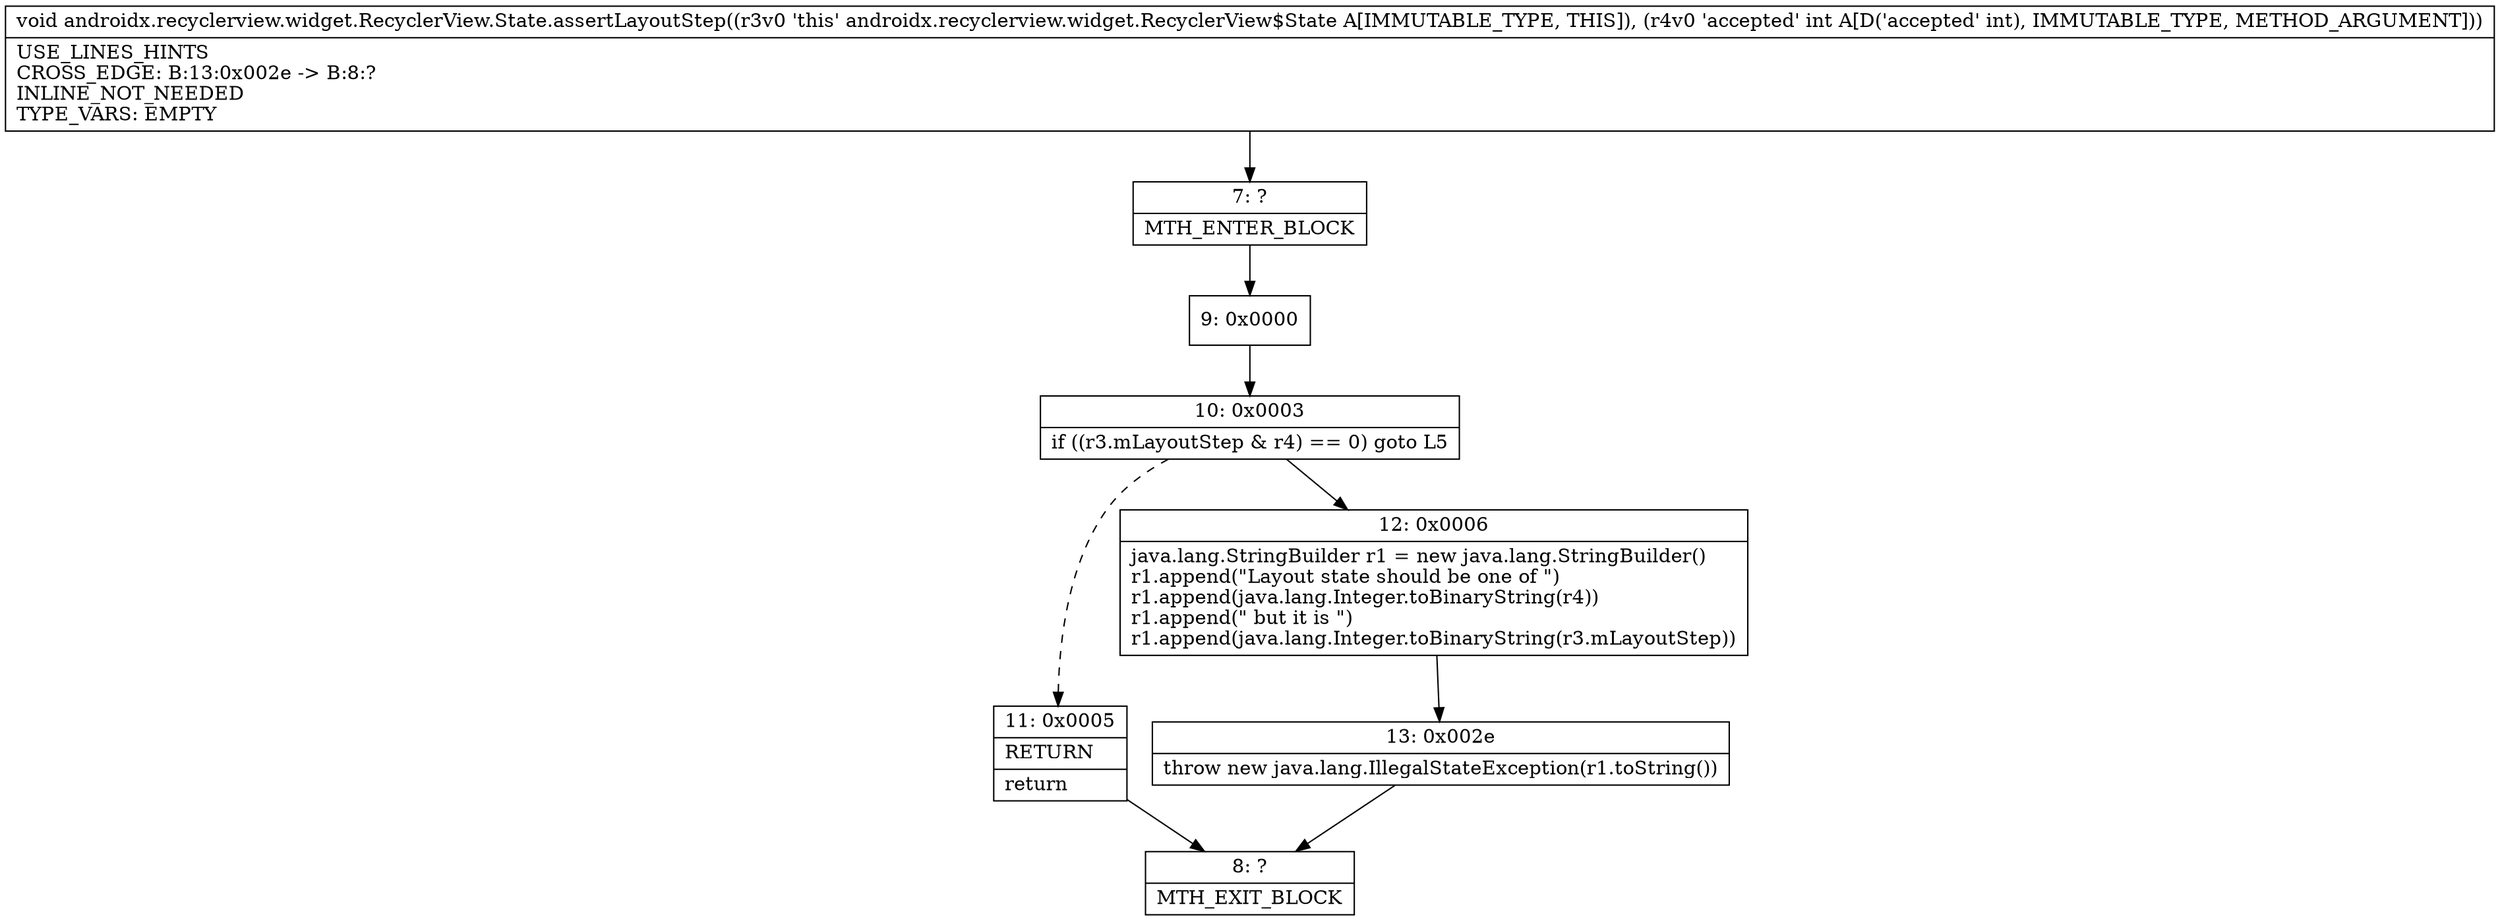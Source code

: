 digraph "CFG forandroidx.recyclerview.widget.RecyclerView.State.assertLayoutStep(I)V" {
Node_7 [shape=record,label="{7\:\ ?|MTH_ENTER_BLOCK\l}"];
Node_9 [shape=record,label="{9\:\ 0x0000}"];
Node_10 [shape=record,label="{10\:\ 0x0003|if ((r3.mLayoutStep & r4) == 0) goto L5\l}"];
Node_11 [shape=record,label="{11\:\ 0x0005|RETURN\l|return\l}"];
Node_8 [shape=record,label="{8\:\ ?|MTH_EXIT_BLOCK\l}"];
Node_12 [shape=record,label="{12\:\ 0x0006|java.lang.StringBuilder r1 = new java.lang.StringBuilder()\lr1.append(\"Layout state should be one of \")\lr1.append(java.lang.Integer.toBinaryString(r4))\lr1.append(\" but it is \")\lr1.append(java.lang.Integer.toBinaryString(r3.mLayoutStep))\l}"];
Node_13 [shape=record,label="{13\:\ 0x002e|throw new java.lang.IllegalStateException(r1.toString())\l}"];
MethodNode[shape=record,label="{void androidx.recyclerview.widget.RecyclerView.State.assertLayoutStep((r3v0 'this' androidx.recyclerview.widget.RecyclerView$State A[IMMUTABLE_TYPE, THIS]), (r4v0 'accepted' int A[D('accepted' int), IMMUTABLE_TYPE, METHOD_ARGUMENT]))  | USE_LINES_HINTS\lCROSS_EDGE: B:13:0x002e \-\> B:8:?\lINLINE_NOT_NEEDED\lTYPE_VARS: EMPTY\l}"];
MethodNode -> Node_7;Node_7 -> Node_9;
Node_9 -> Node_10;
Node_10 -> Node_11[style=dashed];
Node_10 -> Node_12;
Node_11 -> Node_8;
Node_12 -> Node_13;
Node_13 -> Node_8;
}

